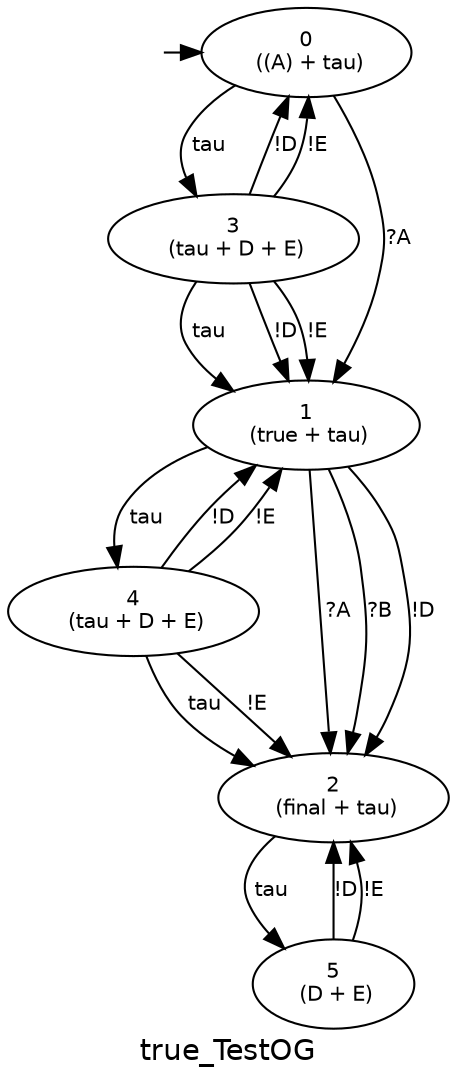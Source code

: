 digraph D {
graph [fontname="Helvetica", label="true_TestOG"];
node [fontname="Helvetica" fontsize=10];
edge [fontname="Helvetica" fontsize=10];
  q_0 [label="" height="0.01" width="0.01" style="invis"];
  q_0 -> 0 [minlen="0.5"];
  0 [label="0\n ((A) + tau)"]
  0 -> 3 [label=" tau"]
  0 -> 1 [label="?A"]
  1 [label="1\n (true + tau)"]
  1 -> 4 [label=" tau"]
  1 -> 2 [label="?A"]
  1 -> 2 [label="?B"]
  1 -> 2 [label="!D"]
  2 [label="2\n (final + tau)"]
  2 -> 5 [label=" tau"]
  3 [label="3\n (tau + D + E)"]
  3 -> 1 [label=" tau"]
  3 -> 0 [label="!D"]
  3 -> 1 [label="!D"]
  3 -> 0 [label="!E"]
  3 -> 1 [label="!E"]
  4 [label="4\n (tau + D + E)"]
  4 -> 2 [label=" tau"]
  4 -> 1 [label="!D"]
  4 -> 1 [label="!E"]
  4 -> 2 [label="!E"]
  5 [label="5\n (D + E)"]
  5 -> 2 [label="!D"]
  5 -> 2 [label="!E"]
}
